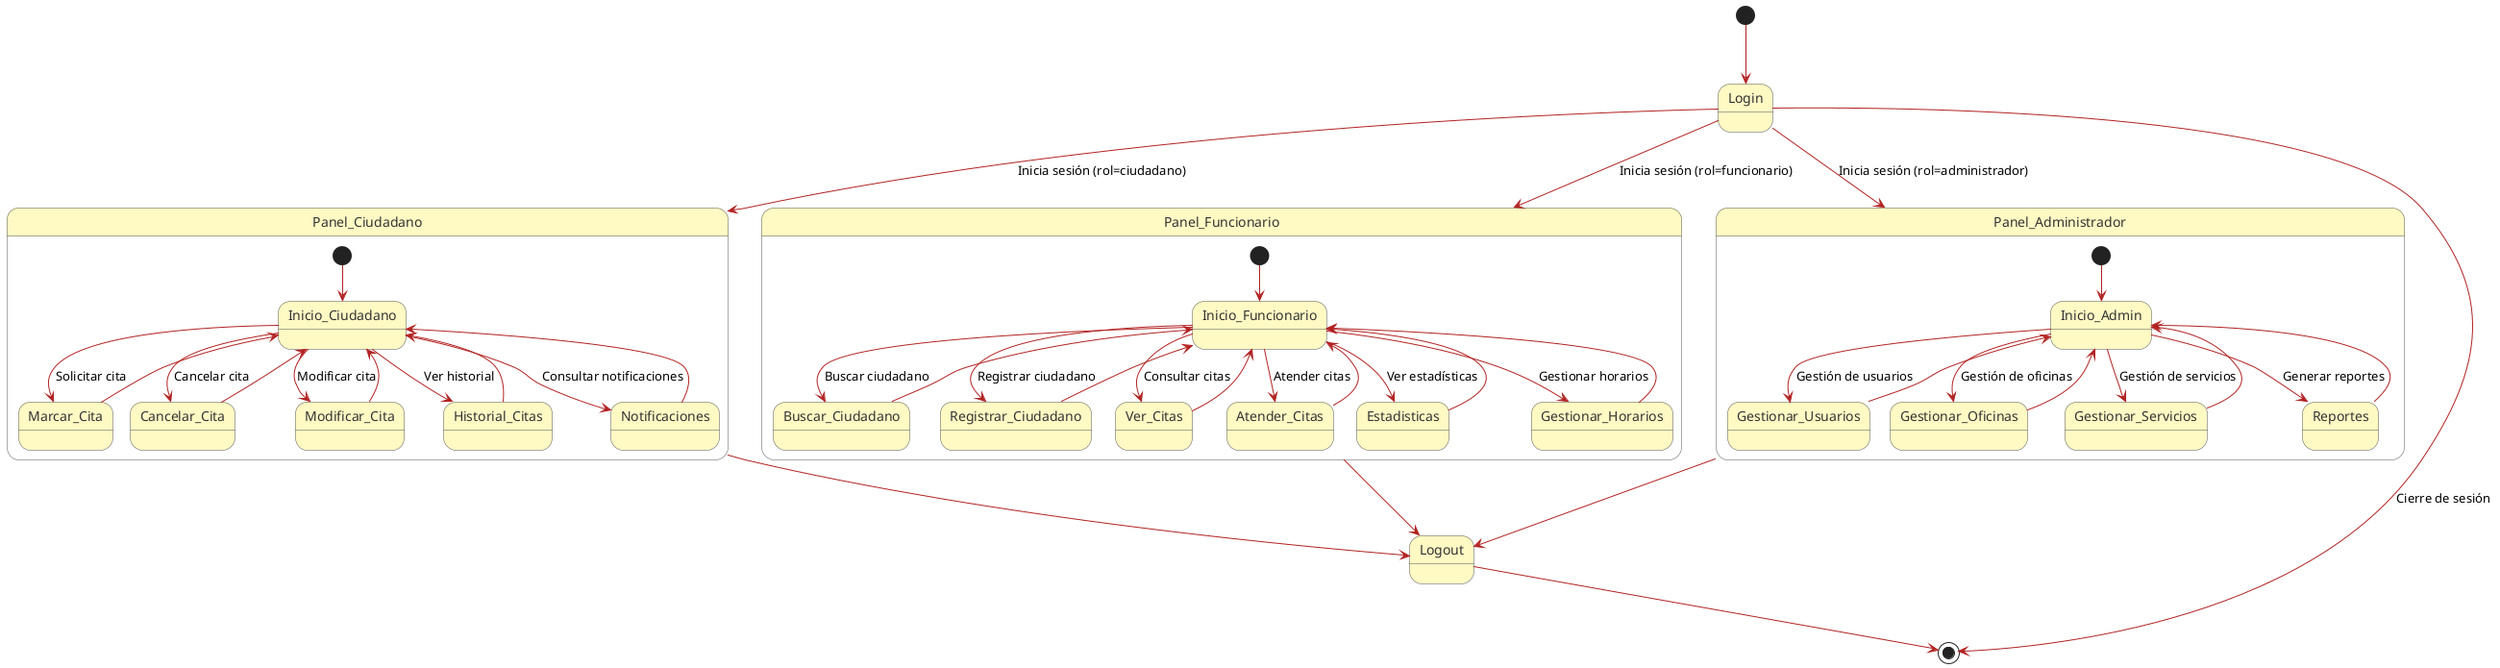 @startuml
' ---------- Estilo ----------
skinparam backgroundColor #FFFFFF
skinparam state {
  BackgroundColor #FFF9C4
  BorderColor #555555
  FontColor #333333
}
skinparam ArrowColor #B22222

' ---------- Estado inicial ----------
[*] --> Login

' ---------- Autenticación ----------
Login --> Panel_Ciudadano : Inicia sesión (rol=ciudadano)
Login --> Panel_Funcionario : Inicia sesión (rol=funcionario)
Login --> Panel_Administrador : Inicia sesión (rol=administrador)
Login --> [*] : Cierre de sesión

' ---------- Panel Ciudadano ----------
state Panel_Ciudadano {
  [*] --> Inicio_Ciudadano

  Inicio_Ciudadano --> Marcar_Cita : Solicitar cita
  Inicio_Ciudadano --> Cancelar_Cita : Cancelar cita
  Inicio_Ciudadano --> Modificar_Cita : Modificar cita
  Inicio_Ciudadano --> Historial_Citas : Ver historial
  Inicio_Ciudadano --> Notificaciones : Consultar notificaciones

  Marcar_Cita --> Inicio_Ciudadano
  Cancelar_Cita --> Inicio_Ciudadano
  Modificar_Cita --> Inicio_Ciudadano
  Historial_Citas --> Inicio_Ciudadano
  Notificaciones --> Inicio_Ciudadano
}

' ---------- Panel Funcionario ----------
state Panel_Funcionario {
  [*] --> Inicio_Funcionario

  Inicio_Funcionario --> Buscar_Ciudadano : Buscar ciudadano
  Inicio_Funcionario --> Registrar_Ciudadano : Registrar ciudadano
  Inicio_Funcionario --> Ver_Citas : Consultar citas
  Inicio_Funcionario --> Atender_Citas : Atender citas
  Inicio_Funcionario --> Estadisticas : Ver estadísticas
  Inicio_Funcionario --> Gestionar_Horarios : Gestionar horarios

  Buscar_Ciudadano --> Inicio_Funcionario
  Registrar_Ciudadano --> Inicio_Funcionario
  Ver_Citas --> Inicio_Funcionario
  Atender_Citas --> Inicio_Funcionario
  Estadisticas --> Inicio_Funcionario
  Gestionar_Horarios --> Inicio_Funcionario
}

' ---------- Panel Administrador ----------
state Panel_Administrador {
  [*] --> Inicio_Admin

  Inicio_Admin --> Gestionar_Usuarios : Gestión de usuarios
  Inicio_Admin --> Gestionar_Oficinas : Gestión de oficinas
  Inicio_Admin --> Gestionar_Servicios : Gestión de servicios
  Inicio_Admin --> Reportes : Generar reportes

  Gestionar_Usuarios --> Inicio_Admin
  Gestionar_Oficinas --> Inicio_Admin
  Gestionar_Servicios --> Inicio_Admin
  Reportes --> Inicio_Admin
}

' ---------- Cierre de sesión ----------
Panel_Ciudadano --> Logout
Panel_Funcionario --> Logout
Panel_Administrador --> Logout
Logout --> [*]

@enduml
